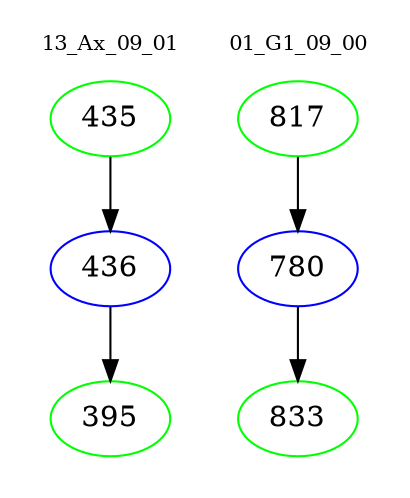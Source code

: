 digraph{
subgraph cluster_0 {
color = white
label = "13_Ax_09_01";
fontsize=10;
T0_435 [label="435", color="green"]
T0_435 -> T0_436 [color="black"]
T0_436 [label="436", color="blue"]
T0_436 -> T0_395 [color="black"]
T0_395 [label="395", color="green"]
}
subgraph cluster_1 {
color = white
label = "01_G1_09_00";
fontsize=10;
T1_817 [label="817", color="green"]
T1_817 -> T1_780 [color="black"]
T1_780 [label="780", color="blue"]
T1_780 -> T1_833 [color="black"]
T1_833 [label="833", color="green"]
}
}
